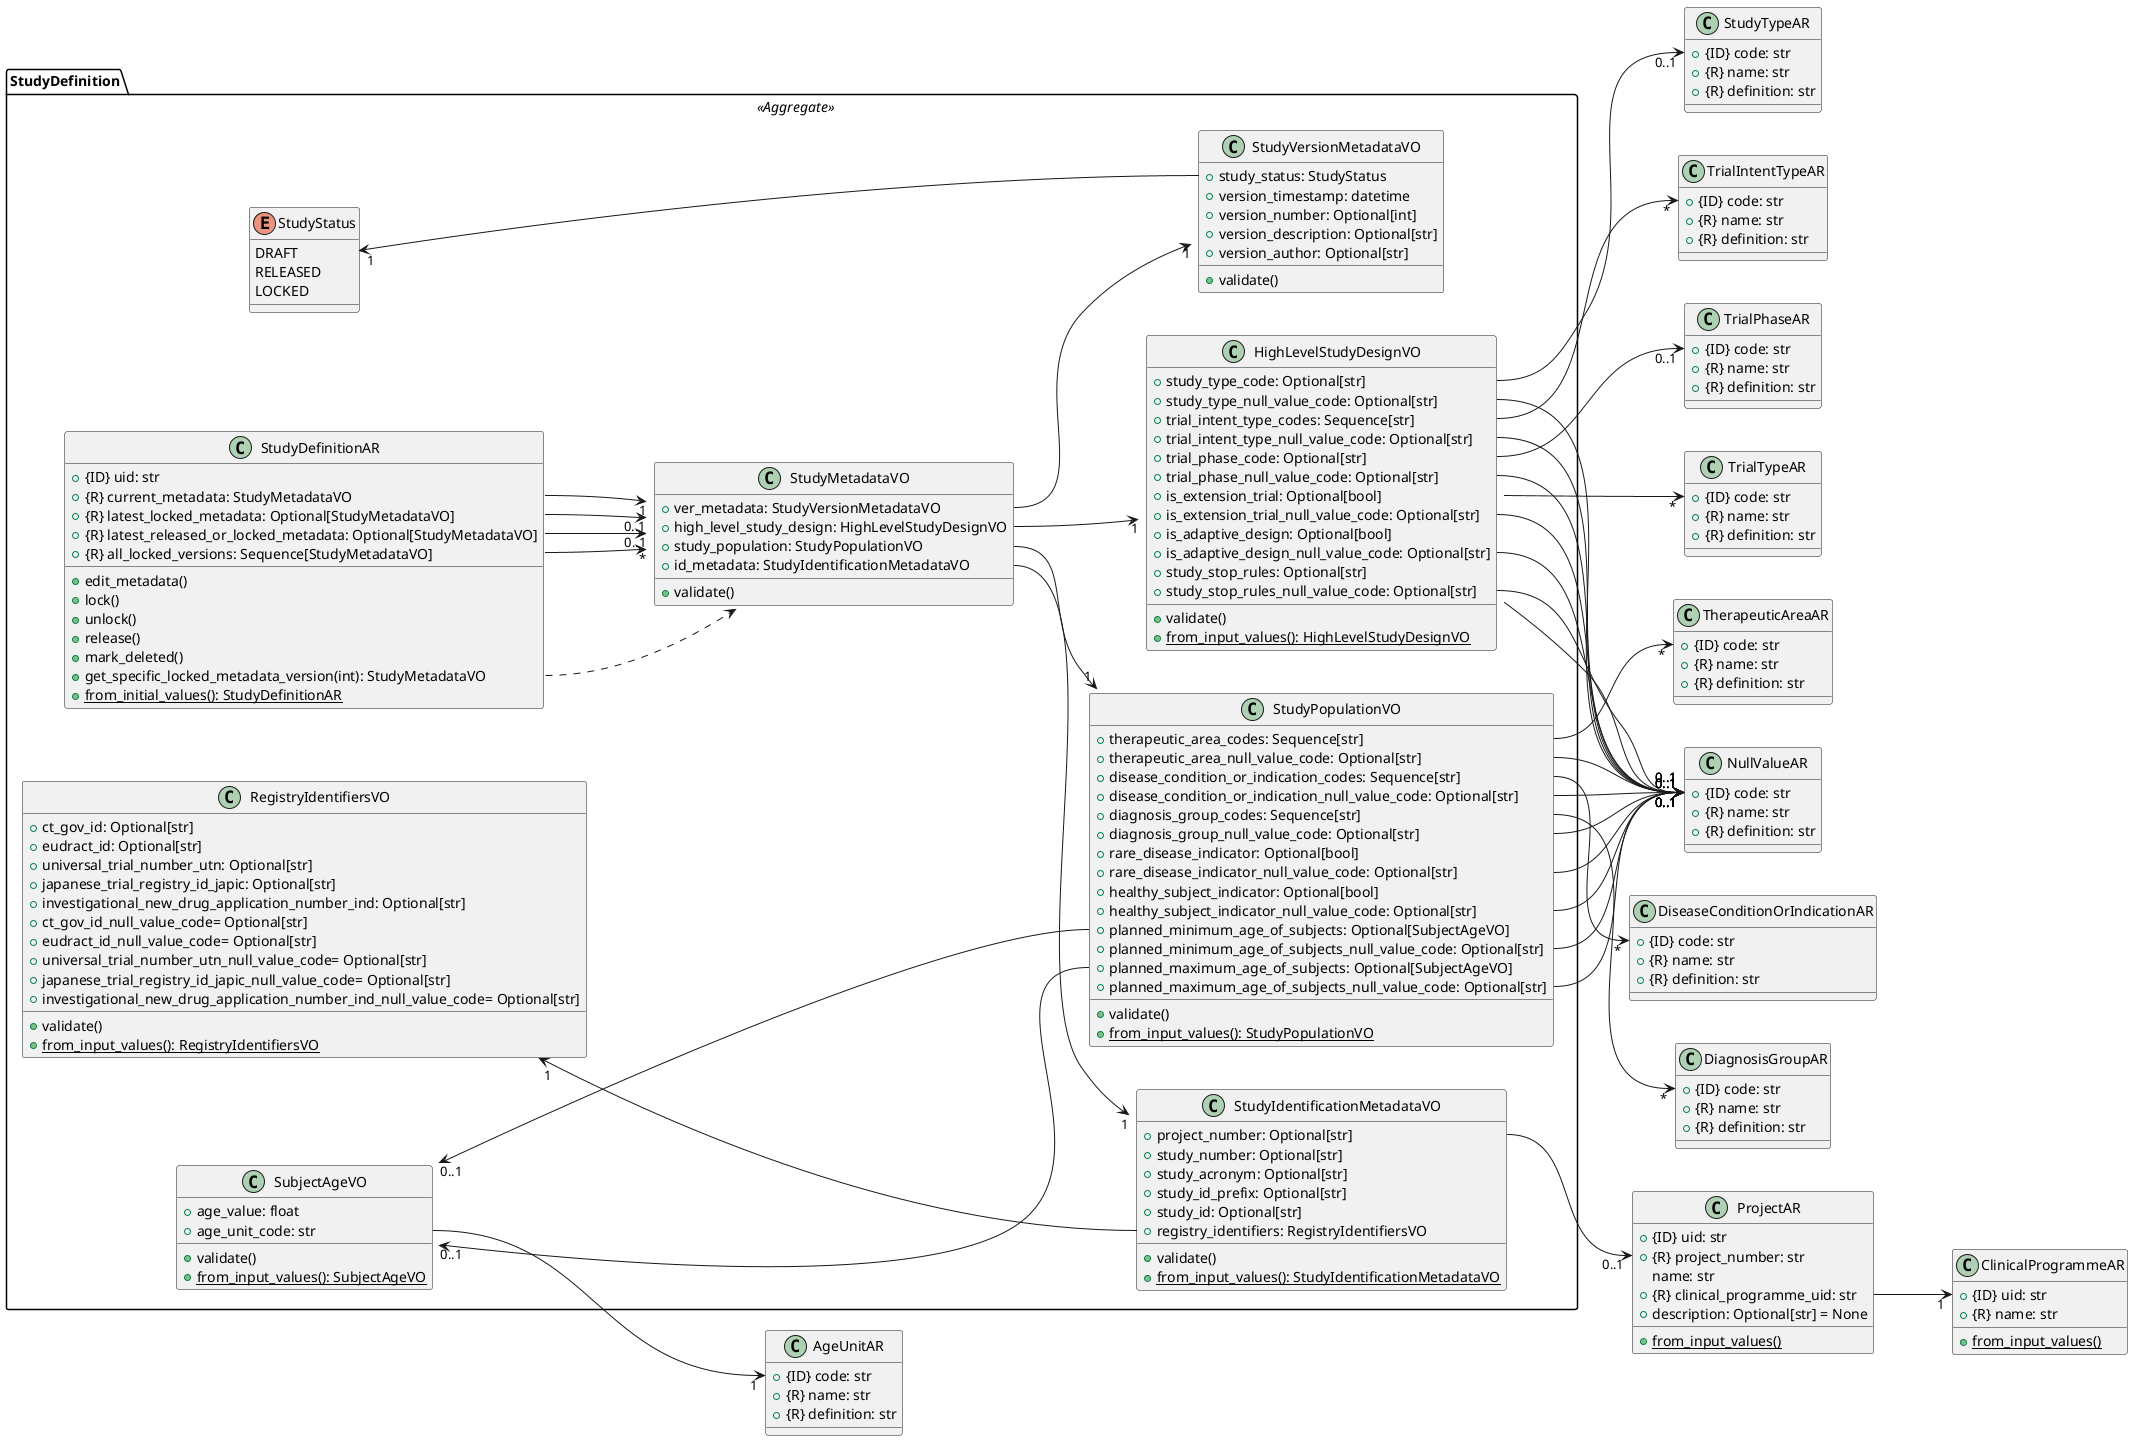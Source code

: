 @startuml sample_domain_model

left to right direction

!procedure $simple_dictionary($dictionary_name) 

    class $dictionary_name {
        + {ID} code: str
        + {R} name: str
        + {R} definition: str
    }

!endprocedure

$simple_dictionary("TherapeuticAreaAR")
$simple_dictionary("DiagnosisGroupAR")
$simple_dictionary("DiseaseConditionOrIndicationAR")
$simple_dictionary("StudyTypeAR")
$simple_dictionary("TrialIntentTypeAR")
$simple_dictionary("TrialTypeAR")
$simple_dictionary("TrialPhaseAR")
$simple_dictionary("NullValueAR")
$simple_dictionary("AgeUnitAR")


class ClinicalProgrammeAR {
    + {ID} uid: str
    + {R} name: str
    + {static} from_input_values()
}

class ProjectAR {
    + {ID} uid: str
    + {R} project_number: str
    name: str
    + {R} clinical_programme_uid: str
    + description: Optional[str] = None
    + {static} from_input_values()
}
ProjectAR::clinical_programme_uid --> "1" ClinicalProgrammeAR::uid



package StudyDefinition <<Aggregate>> {

    enum StudyStatus {
        DRAFT
        RELEASED
        LOCKED
    }

    class StudyDefinitionAR {
        + {ID} uid: str
        + {R} current_metadata: StudyMetadataVO
        + {R} latest_locked_metadata: Optional[StudyMetadataVO]
        + {R} latest_released_or_locked_metadata: Optional[StudyMetadataVO]
        + {R} all_locked_versions: Sequence[StudyMetadataVO]
        + edit_metadata()
        + lock()
        + unlock()
        + release()
        + mark_deleted()
        + get_specific_locked_metadata_version(int): StudyMetadataVO
        + {static} from_initial_values(): StudyDefinitionAR
    }
    StudyDefinitionAR::current_metadata --> "1" StudyMetadataVO
    StudyDefinitionAR::latest_locked_metadata --> "0..1" StudyMetadataVO
    StudyDefinitionAR::latest_released_or_locked_metadata --> "0..1" StudyMetadataVO
    StudyDefinitionAR::all_locked_versions --> "*" StudyMetadataVO
    StudyDefinitionAR::get_specific_locked_metadata_version ..> StudyMetadataVO

    class StudyMetadataVO {
        + ver_metadata: StudyVersionMetadataVO
        + high_level_study_design: HighLevelStudyDesignVO
        + study_population: StudyPopulationVO
        + id_metadata: StudyIdentificationMetadataVO
        + validate()
    }
    StudyMetadataVO::ver_metadata --> "1" StudyVersionMetadataVO
    StudyMetadataVO::id_metadata --> "1" StudyIdentificationMetadataVO
    StudyMetadataVO::study_population --> "1" StudyPopulationVO 
    StudyMetadataVO::high_level_study_design --> "1" HighLevelStudyDesignVO

    class StudyVersionMetadataVO {
        + study_status: StudyStatus
        + version_timestamp: datetime
        + version_number: Optional[int]
        + version_description: Optional[str]
        + version_author: Optional[str]
        + validate()
    }
    StudyVersionMetadataVO::study_status -[norank]-> "1" StudyStatus
    'StudyStatus "1" <-- VersionMetadataVO::study_status

    class StudyIdentificationMetadataVO  {
        +   project_number: Optional[str]
        +   study_number: Optional[str]
        +   study_acronym: Optional[str]
        +   study_id_prefix: Optional[str]
        +   study_id: Optional[str]
        +   registry_identifiers: RegistryIdentifiersVO
        +   validate()
        +   {static} from_input_values(): StudyIdentificationMetadataVO
    }
    StudyIdentificationMetadataVO::project_number --> "0..1" ProjectAR::project_number
    StudyIdentificationMetadataVO::registry_identifiers -[norank]-> "1" RegistryIdentifiersVO

    class RegistryIdentifiersVO {
        + ct_gov_id: Optional[str]
        + eudract_id: Optional[str]
        + universal_trial_number_utn: Optional[str]
        + japanese_trial_registry_id_japic: Optional[str]
        + investigational_new_drug_application_number_ind: Optional[str]
        + ct_gov_id_null_value_code= Optional[str]
        + eudract_id_null_value_code= Optional[str]
        + universal_trial_number_utn_null_value_code= Optional[str]
        + japanese_trial_registry_id_japic_null_value_code= Optional[str]
        + investigational_new_drug_application_number_ind_null_value_code= Optional[str]
        + validate()
        + {static} from_input_values(): RegistryIdentifiersVO

    }


    class HighLevelStudyDesignVO {
            + study_type_code: Optional[str]
            + study_type_null_value_code: Optional[str]
            + trial_intent_type_codes: Sequence[str]
            + trial_intent_type_null_value_code: Optional[str]
            + trial_phase_code: Optional[str]
            + trial_phase_null_value_code: Optional[str]
            + is_extension_trial: Optional[bool]
            + is_extension_trial_null_value_code: Optional[str]
            + is_adaptive_design: Optional[bool]
            + is_adaptive_design_null_value_code: Optional[str]
            + study_stop_rules: Optional[str]
            + study_stop_rules_null_value_code: Optional[str]
            + validate()
            + {static} from_input_values(): HighLevelStudyDesignVO
    }
    HighLevelStudyDesignVO::study_stop_rules_null_value_code -[norank]-> "0..1" NullValueAR::code
    HighLevelStudyDesignVO::study_type_code --> "0..1" StudyTypeAR::code
    HighLevelStudyDesignVO::study_type_null_value_code --> "0..1" NullValueAR::code
    HighLevelStudyDesignVO::trial_phase_code --> "0..1" TrialPhaseAR::code
    HighLevelStudyDesignVO::trial_phase_null_value_code --> "0..1" NullValueAR::code
    HighLevelStudyDesignVO::trial_type_codes --> "*" TrialTypeAR::code
    HighLevelStudyDesignVO::trial_type_null_value_code --> "0..1" NullValueAR::code
    HighLevelStudyDesignVO::trial_intent_type_codes --> "*" TrialIntentTypeAR::code
    HighLevelStudyDesignVO::trial_intent_type_null_value_code --> "0..1" NullValueAR::code
    HighLevelStudyDesignVO::is_adaptive_design_null_value_code --> "0..1" NullValueAR::code
    HighLevelStudyDesignVO::is_extension_trial_null_value_code --> "0..1" NullValueAR::code


    class StudyPopulationVO {
        + therapeutic_area_codes: Sequence[str]
        + therapeutic_area_null_value_code: Optional[str]
        + disease_condition_or_indication_codes: Sequence[str]
        + disease_condition_or_indication_null_value_code: Optional[str]
        + diagnosis_group_codes: Sequence[str]
        + diagnosis_group_null_value_code: Optional[str]
        + rare_disease_indicator: Optional[bool]
        + rare_disease_indicator_null_value_code: Optional[str]
        + healthy_subject_indicator: Optional[bool]
        + healthy_subject_indicator_null_value_code: Optional[str]
        + planned_minimum_age_of_subjects: Optional[SubjectAgeVO]
        + planned_minimum_age_of_subjects_null_value_code: Optional[str]
        + planned_maximum_age_of_subjects: Optional[SubjectAgeVO]
        + planned_maximum_age_of_subjects_null_value_code: Optional[str]
        + validate()
        + {static} from_input_values(): StudyPopulationVO
    }
    StudyPopulationVO::therapeutic_area_null_value_code --> "0..1" NullValueAR::code
    StudyPopulationVO::therapeutic_area_codes --> "*" TherapeuticAreaAR::code
    StudyPopulationVO::diagnosis_group_null_value_code --> "0..1" NullValueAR::code
    StudyPopulationVO::diagnosis_group_codes --> "*" DiagnosisGroupAR::code
    StudyPopulationVO::disease_condition_or_indication_null_value_code --> "0..1" NullValueAR::code
    StudyPopulationVO::disease_condition_or_indication_codes --> "*" DiseaseConditionOrIndicationAR::code
    StudyPopulationVO::rare_disease_indicator_null_value_code --> "0..1" NullValueAR::code
    StudyPopulationVO::healthy_subject_indicator_null_value_code --> "0..1" NullValueAR::code
    StudyPopulationVO::planned_maximum_age_of_subjects_null_value_code --> "0..1" NullValueAR::code
    StudyPopulationVO::planned_minimum_age_of_subjects_null_value_code --> "0..1" NullValueAR::code
    StudyPopulationVO::planned_maximum_age_of_subjects -[norank]-> "0..1" SubjectAgeVO
    StudyPopulationVO::planned_minimum_age_of_subjects -[norank]-> "0..1" SubjectAgeVO


    class SubjectAgeVO {
        + age_value: float
        + age_unit_code: str
        + validate()
        + {static} from_input_values(): SubjectAgeVO
    }
    SubjectAgeVO::age_unit_code --> "1" AgeUnitAR::code

}

@enduml